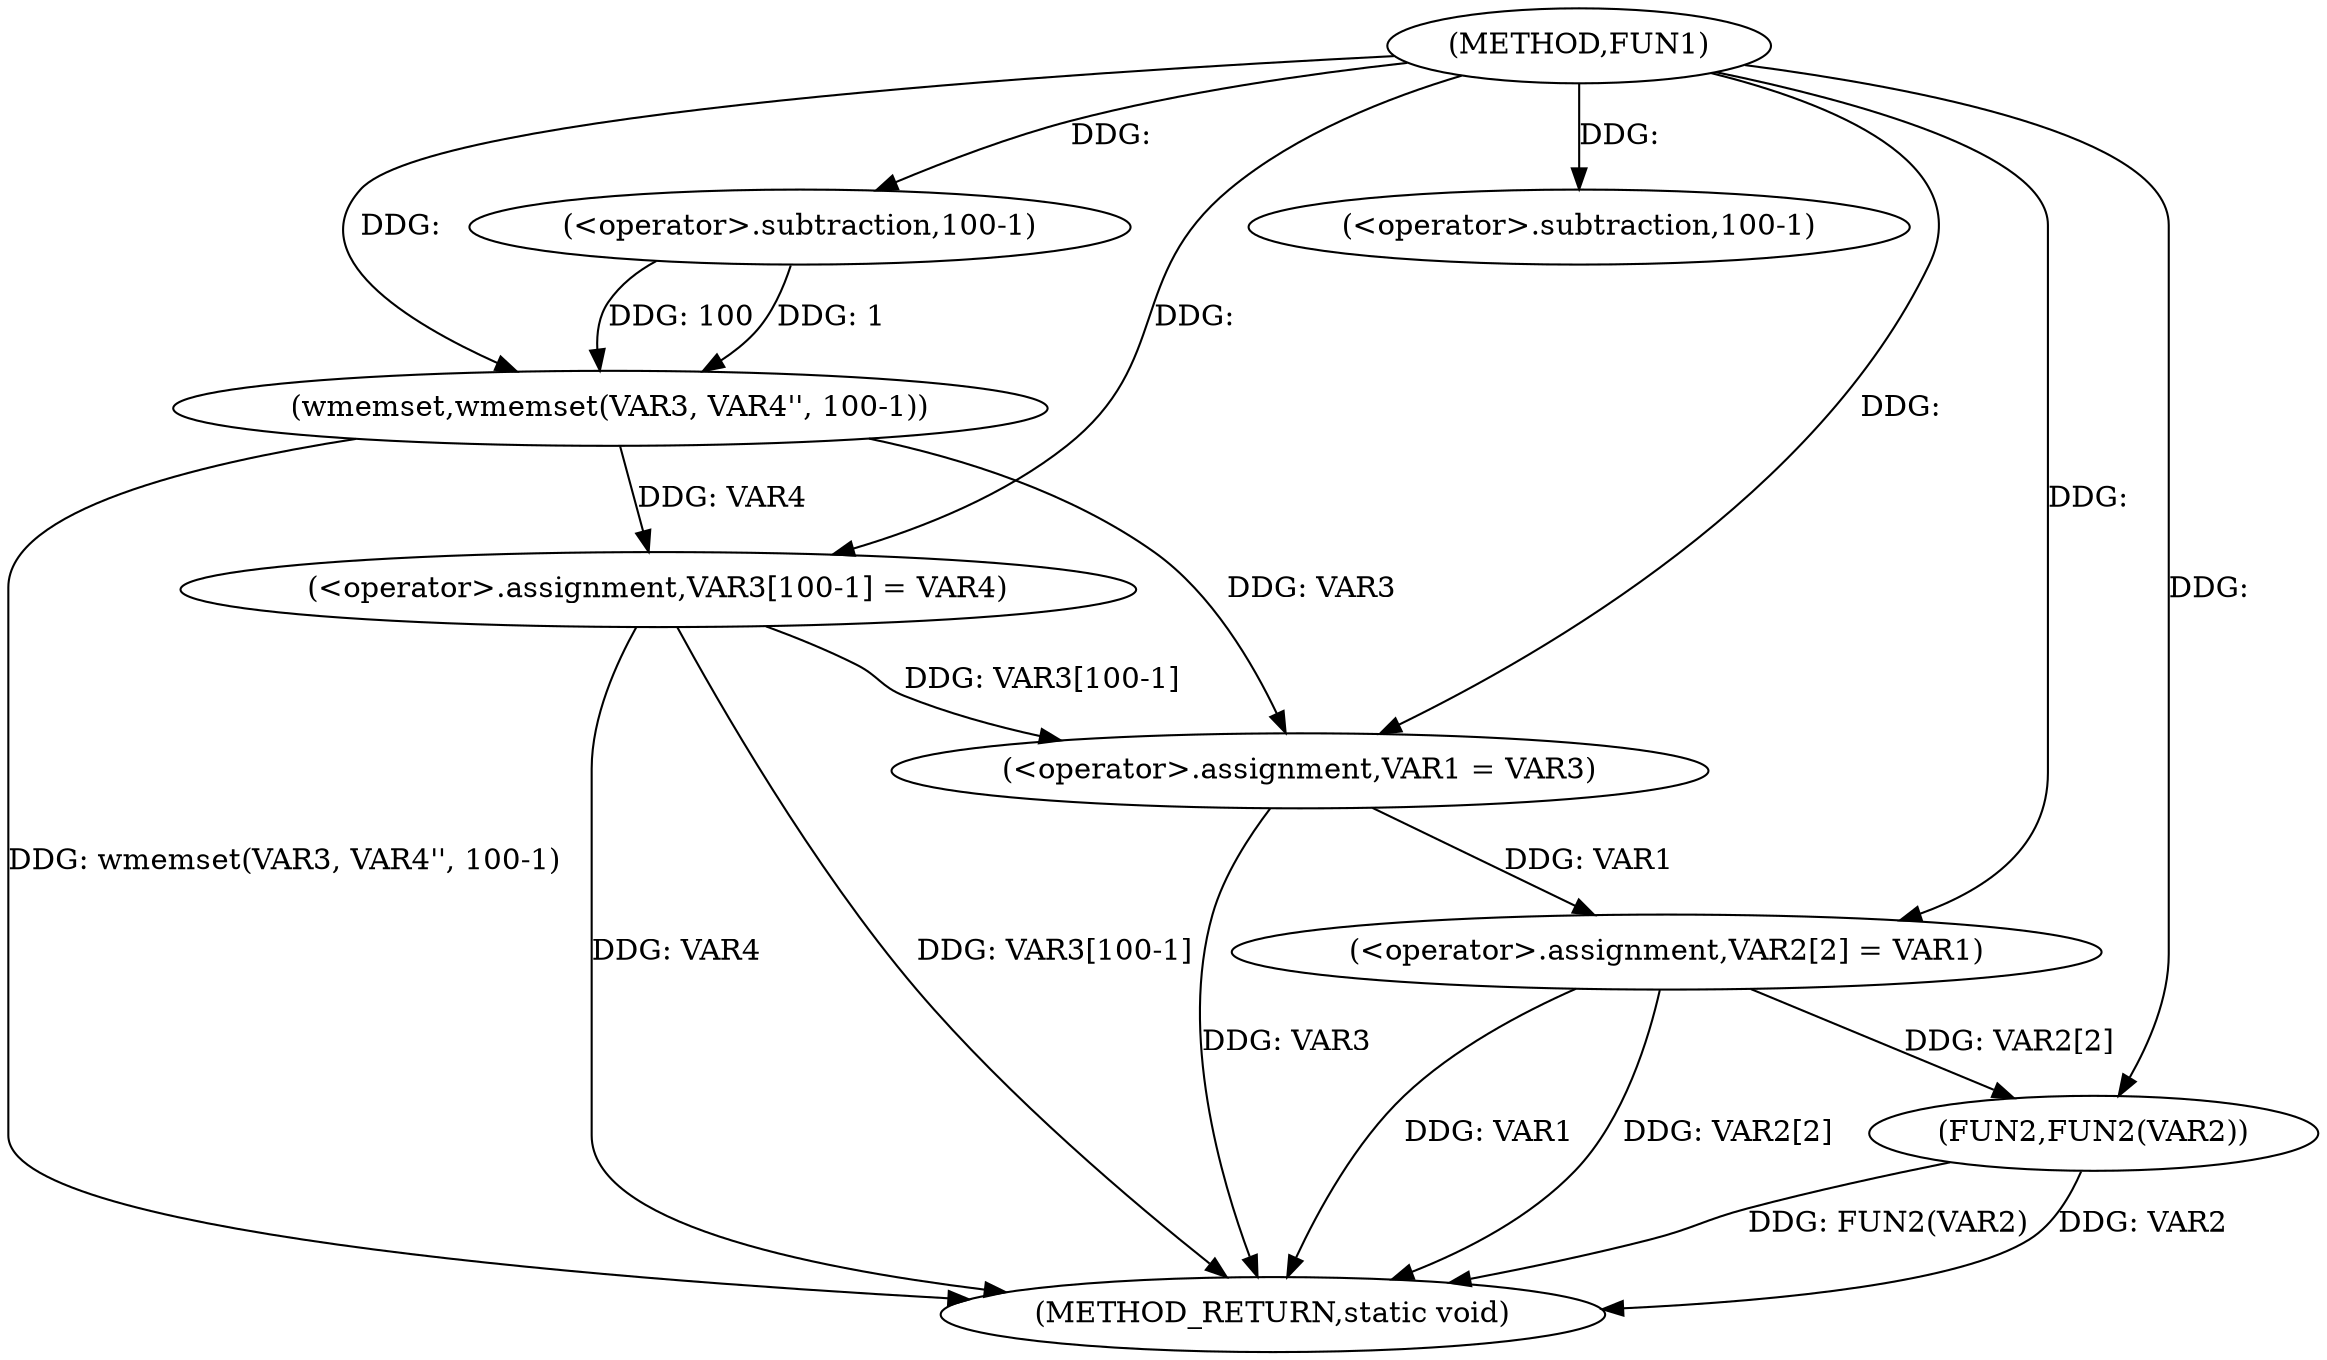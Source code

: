 digraph FUN1 {  
"1000100" [label = "(METHOD,FUN1)" ]
"1000128" [label = "(METHOD_RETURN,static void)" ]
"1000105" [label = "(wmemset,wmemset(VAR3, VAR4'', 100-1))" ]
"1000108" [label = "(<operator>.subtraction,100-1)" ]
"1000111" [label = "(<operator>.assignment,VAR3[100-1] = VAR4)" ]
"1000114" [label = "(<operator>.subtraction,100-1)" ]
"1000118" [label = "(<operator>.assignment,VAR1 = VAR3)" ]
"1000121" [label = "(<operator>.assignment,VAR2[2] = VAR1)" ]
"1000126" [label = "(FUN2,FUN2(VAR2))" ]
  "1000111" -> "1000128"  [ label = "DDG: VAR4"] 
  "1000126" -> "1000128"  [ label = "DDG: FUN2(VAR2)"] 
  "1000121" -> "1000128"  [ label = "DDG: VAR1"] 
  "1000105" -> "1000128"  [ label = "DDG: wmemset(VAR3, VAR4'', 100-1)"] 
  "1000126" -> "1000128"  [ label = "DDG: VAR2"] 
  "1000111" -> "1000128"  [ label = "DDG: VAR3[100-1]"] 
  "1000118" -> "1000128"  [ label = "DDG: VAR3"] 
  "1000121" -> "1000128"  [ label = "DDG: VAR2[2]"] 
  "1000100" -> "1000105"  [ label = "DDG: "] 
  "1000108" -> "1000105"  [ label = "DDG: 100"] 
  "1000108" -> "1000105"  [ label = "DDG: 1"] 
  "1000100" -> "1000108"  [ label = "DDG: "] 
  "1000105" -> "1000111"  [ label = "DDG: VAR4"] 
  "1000100" -> "1000111"  [ label = "DDG: "] 
  "1000100" -> "1000114"  [ label = "DDG: "] 
  "1000111" -> "1000118"  [ label = "DDG: VAR3[100-1]"] 
  "1000105" -> "1000118"  [ label = "DDG: VAR3"] 
  "1000100" -> "1000118"  [ label = "DDG: "] 
  "1000118" -> "1000121"  [ label = "DDG: VAR1"] 
  "1000100" -> "1000121"  [ label = "DDG: "] 
  "1000121" -> "1000126"  [ label = "DDG: VAR2[2]"] 
  "1000100" -> "1000126"  [ label = "DDG: "] 
}
